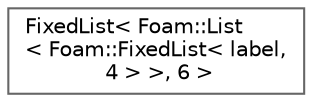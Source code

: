 digraph "Graphical Class Hierarchy"
{
 // LATEX_PDF_SIZE
  bgcolor="transparent";
  edge [fontname=Helvetica,fontsize=10,labelfontname=Helvetica,labelfontsize=10];
  node [fontname=Helvetica,fontsize=10,shape=box,height=0.2,width=0.4];
  rankdir="LR";
  Node0 [id="Node000000",label="FixedList\< Foam::List\l\< Foam::FixedList\< label,\l 4 \> \>, 6 \>",height=0.2,width=0.4,color="grey40", fillcolor="white", style="filled",URL="$classFoam_1_1FixedList.html",tooltip=" "];
}
